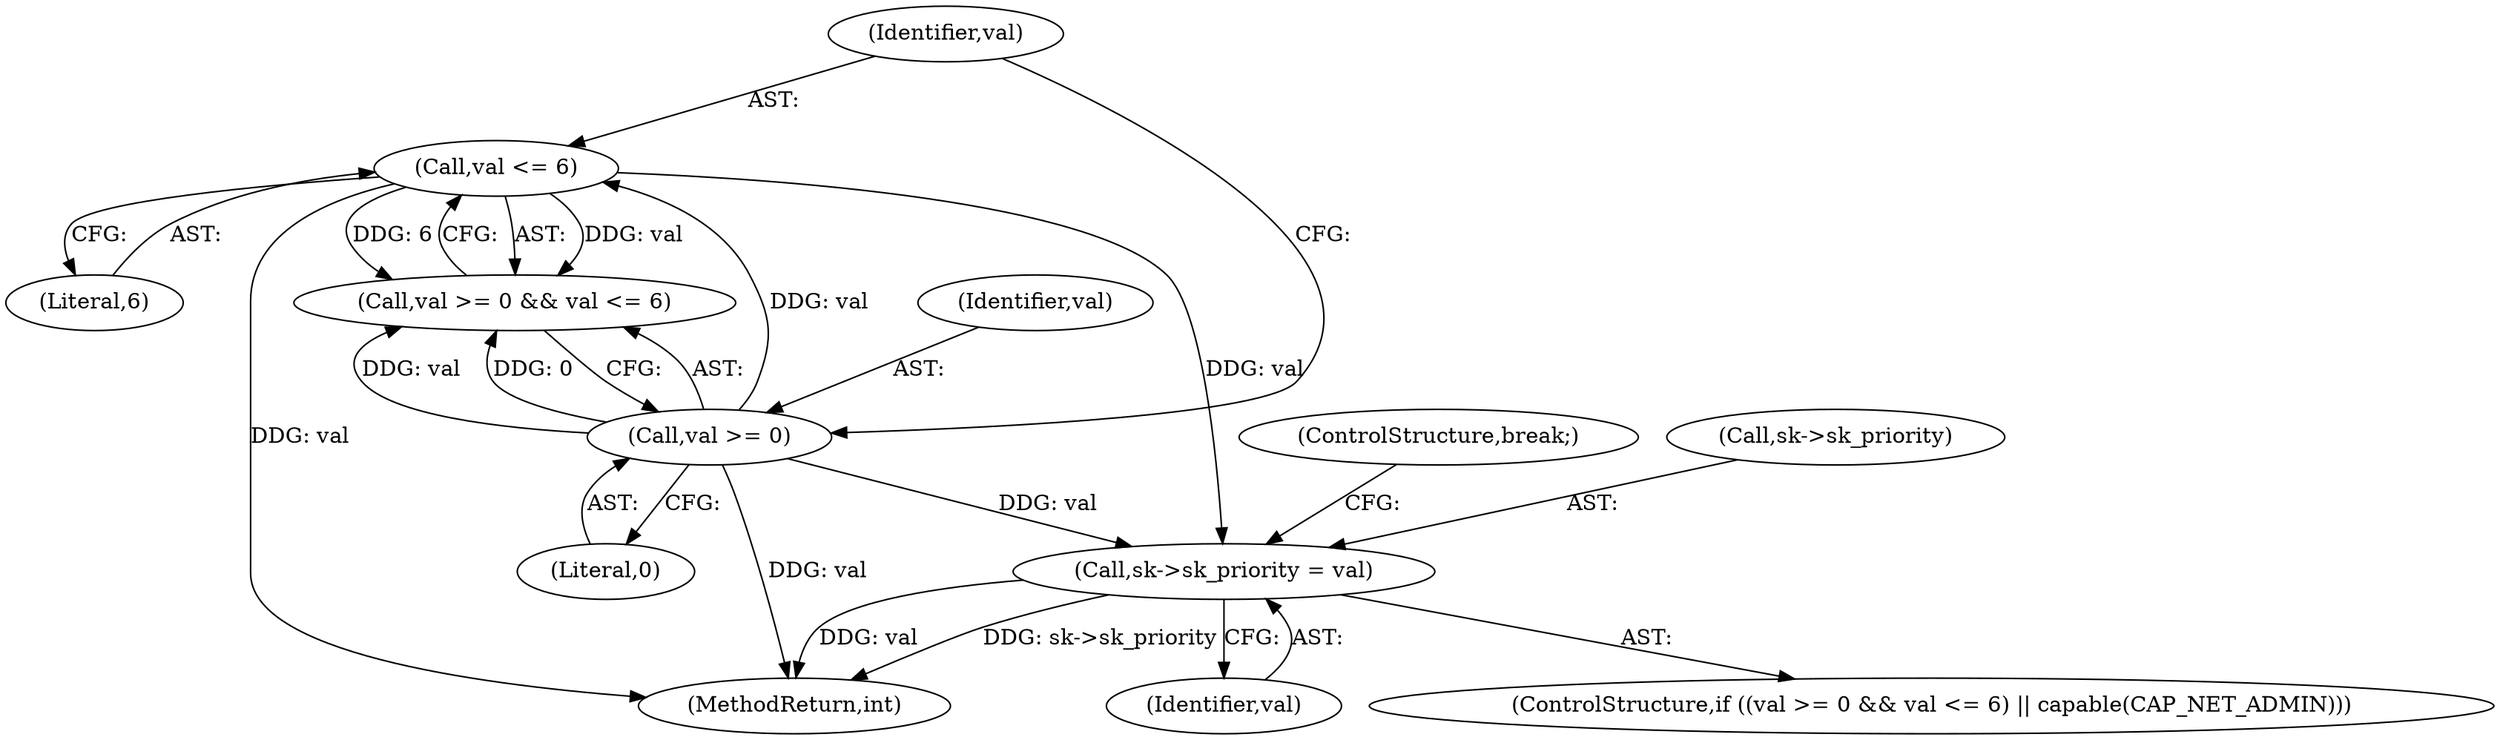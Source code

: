 digraph "0_linux_3e10986d1d698140747fcfc2761ec9cb64c1d582@pointer" {
"1000332" [label="(Call,sk->sk_priority = val)"];
"1000327" [label="(Call,val <= 6)"];
"1000324" [label="(Call,val >= 0)"];
"1000329" [label="(Literal,6)"];
"1000327" [label="(Call,val <= 6)"];
"1000342" [label="(ControlStructure,break;)"];
"1000321" [label="(ControlStructure,if ((val >= 0 && val <= 6) || capable(CAP_NET_ADMIN)))"];
"1000336" [label="(Identifier,val)"];
"1000333" [label="(Call,sk->sk_priority)"];
"1000328" [label="(Identifier,val)"];
"1000668" [label="(MethodReturn,int)"];
"1000324" [label="(Call,val >= 0)"];
"1000323" [label="(Call,val >= 0 && val <= 6)"];
"1000332" [label="(Call,sk->sk_priority = val)"];
"1000326" [label="(Literal,0)"];
"1000325" [label="(Identifier,val)"];
"1000332" -> "1000321"  [label="AST: "];
"1000332" -> "1000336"  [label="CFG: "];
"1000333" -> "1000332"  [label="AST: "];
"1000336" -> "1000332"  [label="AST: "];
"1000342" -> "1000332"  [label="CFG: "];
"1000332" -> "1000668"  [label="DDG: sk->sk_priority"];
"1000332" -> "1000668"  [label="DDG: val"];
"1000327" -> "1000332"  [label="DDG: val"];
"1000324" -> "1000332"  [label="DDG: val"];
"1000327" -> "1000323"  [label="AST: "];
"1000327" -> "1000329"  [label="CFG: "];
"1000328" -> "1000327"  [label="AST: "];
"1000329" -> "1000327"  [label="AST: "];
"1000323" -> "1000327"  [label="CFG: "];
"1000327" -> "1000668"  [label="DDG: val"];
"1000327" -> "1000323"  [label="DDG: val"];
"1000327" -> "1000323"  [label="DDG: 6"];
"1000324" -> "1000327"  [label="DDG: val"];
"1000324" -> "1000323"  [label="AST: "];
"1000324" -> "1000326"  [label="CFG: "];
"1000325" -> "1000324"  [label="AST: "];
"1000326" -> "1000324"  [label="AST: "];
"1000328" -> "1000324"  [label="CFG: "];
"1000323" -> "1000324"  [label="CFG: "];
"1000324" -> "1000668"  [label="DDG: val"];
"1000324" -> "1000323"  [label="DDG: val"];
"1000324" -> "1000323"  [label="DDG: 0"];
}
